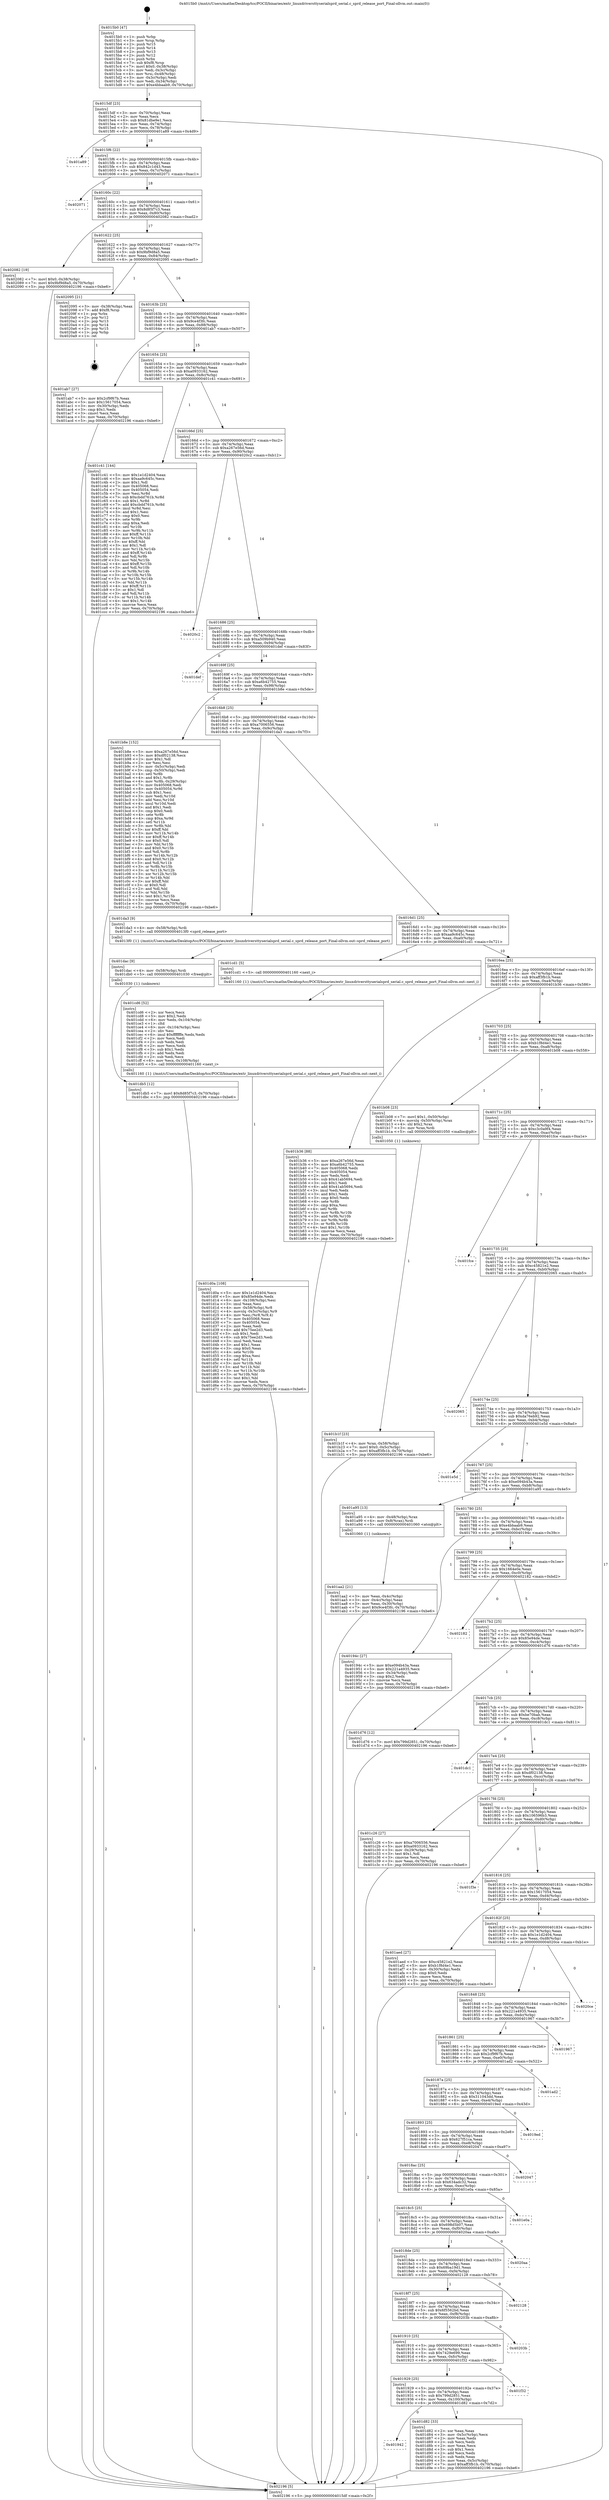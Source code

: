 digraph "0x4015b0" {
  label = "0x4015b0 (/mnt/c/Users/mathe/Desktop/tcc/POCII/binaries/extr_linuxdriversttyserialsprd_serial.c_sprd_release_port_Final-ollvm.out::main(0))"
  labelloc = "t"
  node[shape=record]

  Entry [label="",width=0.3,height=0.3,shape=circle,fillcolor=black,style=filled]
  "0x4015df" [label="{
     0x4015df [23]\l
     | [instrs]\l
     &nbsp;&nbsp;0x4015df \<+3\>: mov -0x70(%rbp),%eax\l
     &nbsp;&nbsp;0x4015e2 \<+2\>: mov %eax,%ecx\l
     &nbsp;&nbsp;0x4015e4 \<+6\>: sub $0x81dbe9e1,%ecx\l
     &nbsp;&nbsp;0x4015ea \<+3\>: mov %eax,-0x74(%rbp)\l
     &nbsp;&nbsp;0x4015ed \<+3\>: mov %ecx,-0x78(%rbp)\l
     &nbsp;&nbsp;0x4015f0 \<+6\>: je 0000000000401a89 \<main+0x4d9\>\l
  }"]
  "0x401a89" [label="{
     0x401a89\l
  }", style=dashed]
  "0x4015f6" [label="{
     0x4015f6 [22]\l
     | [instrs]\l
     &nbsp;&nbsp;0x4015f6 \<+5\>: jmp 00000000004015fb \<main+0x4b\>\l
     &nbsp;&nbsp;0x4015fb \<+3\>: mov -0x74(%rbp),%eax\l
     &nbsp;&nbsp;0x4015fe \<+5\>: sub $0x842c1d43,%eax\l
     &nbsp;&nbsp;0x401603 \<+3\>: mov %eax,-0x7c(%rbp)\l
     &nbsp;&nbsp;0x401606 \<+6\>: je 0000000000402071 \<main+0xac1\>\l
  }"]
  Exit [label="",width=0.3,height=0.3,shape=circle,fillcolor=black,style=filled,peripheries=2]
  "0x402071" [label="{
     0x402071\l
  }", style=dashed]
  "0x40160c" [label="{
     0x40160c [22]\l
     | [instrs]\l
     &nbsp;&nbsp;0x40160c \<+5\>: jmp 0000000000401611 \<main+0x61\>\l
     &nbsp;&nbsp;0x401611 \<+3\>: mov -0x74(%rbp),%eax\l
     &nbsp;&nbsp;0x401614 \<+5\>: sub $0x8d85f7c3,%eax\l
     &nbsp;&nbsp;0x401619 \<+3\>: mov %eax,-0x80(%rbp)\l
     &nbsp;&nbsp;0x40161c \<+6\>: je 0000000000402082 \<main+0xad2\>\l
  }"]
  "0x401db5" [label="{
     0x401db5 [12]\l
     | [instrs]\l
     &nbsp;&nbsp;0x401db5 \<+7\>: movl $0x8d85f7c3,-0x70(%rbp)\l
     &nbsp;&nbsp;0x401dbc \<+5\>: jmp 0000000000402196 \<main+0xbe6\>\l
  }"]
  "0x402082" [label="{
     0x402082 [19]\l
     | [instrs]\l
     &nbsp;&nbsp;0x402082 \<+7\>: movl $0x0,-0x38(%rbp)\l
     &nbsp;&nbsp;0x402089 \<+7\>: movl $0x9bf9d8a5,-0x70(%rbp)\l
     &nbsp;&nbsp;0x402090 \<+5\>: jmp 0000000000402196 \<main+0xbe6\>\l
  }"]
  "0x401622" [label="{
     0x401622 [25]\l
     | [instrs]\l
     &nbsp;&nbsp;0x401622 \<+5\>: jmp 0000000000401627 \<main+0x77\>\l
     &nbsp;&nbsp;0x401627 \<+3\>: mov -0x74(%rbp),%eax\l
     &nbsp;&nbsp;0x40162a \<+5\>: sub $0x9bf9d8a5,%eax\l
     &nbsp;&nbsp;0x40162f \<+6\>: mov %eax,-0x84(%rbp)\l
     &nbsp;&nbsp;0x401635 \<+6\>: je 0000000000402095 \<main+0xae5\>\l
  }"]
  "0x401dac" [label="{
     0x401dac [9]\l
     | [instrs]\l
     &nbsp;&nbsp;0x401dac \<+4\>: mov -0x58(%rbp),%rdi\l
     &nbsp;&nbsp;0x401db0 \<+5\>: call 0000000000401030 \<free@plt\>\l
     | [calls]\l
     &nbsp;&nbsp;0x401030 \{1\} (unknown)\l
  }"]
  "0x402095" [label="{
     0x402095 [21]\l
     | [instrs]\l
     &nbsp;&nbsp;0x402095 \<+3\>: mov -0x38(%rbp),%eax\l
     &nbsp;&nbsp;0x402098 \<+7\>: add $0xf8,%rsp\l
     &nbsp;&nbsp;0x40209f \<+1\>: pop %rbx\l
     &nbsp;&nbsp;0x4020a0 \<+2\>: pop %r12\l
     &nbsp;&nbsp;0x4020a2 \<+2\>: pop %r13\l
     &nbsp;&nbsp;0x4020a4 \<+2\>: pop %r14\l
     &nbsp;&nbsp;0x4020a6 \<+2\>: pop %r15\l
     &nbsp;&nbsp;0x4020a8 \<+1\>: pop %rbp\l
     &nbsp;&nbsp;0x4020a9 \<+1\>: ret\l
  }"]
  "0x40163b" [label="{
     0x40163b [25]\l
     | [instrs]\l
     &nbsp;&nbsp;0x40163b \<+5\>: jmp 0000000000401640 \<main+0x90\>\l
     &nbsp;&nbsp;0x401640 \<+3\>: mov -0x74(%rbp),%eax\l
     &nbsp;&nbsp;0x401643 \<+5\>: sub $0x9ce4f3fc,%eax\l
     &nbsp;&nbsp;0x401648 \<+6\>: mov %eax,-0x88(%rbp)\l
     &nbsp;&nbsp;0x40164e \<+6\>: je 0000000000401ab7 \<main+0x507\>\l
  }"]
  "0x401942" [label="{
     0x401942\l
  }", style=dashed]
  "0x401ab7" [label="{
     0x401ab7 [27]\l
     | [instrs]\l
     &nbsp;&nbsp;0x401ab7 \<+5\>: mov $0x2cf9f67b,%eax\l
     &nbsp;&nbsp;0x401abc \<+5\>: mov $0x15617054,%ecx\l
     &nbsp;&nbsp;0x401ac1 \<+3\>: mov -0x30(%rbp),%edx\l
     &nbsp;&nbsp;0x401ac4 \<+3\>: cmp $0x1,%edx\l
     &nbsp;&nbsp;0x401ac7 \<+3\>: cmovl %ecx,%eax\l
     &nbsp;&nbsp;0x401aca \<+3\>: mov %eax,-0x70(%rbp)\l
     &nbsp;&nbsp;0x401acd \<+5\>: jmp 0000000000402196 \<main+0xbe6\>\l
  }"]
  "0x401654" [label="{
     0x401654 [25]\l
     | [instrs]\l
     &nbsp;&nbsp;0x401654 \<+5\>: jmp 0000000000401659 \<main+0xa9\>\l
     &nbsp;&nbsp;0x401659 \<+3\>: mov -0x74(%rbp),%eax\l
     &nbsp;&nbsp;0x40165c \<+5\>: sub $0xa0933162,%eax\l
     &nbsp;&nbsp;0x401661 \<+6\>: mov %eax,-0x8c(%rbp)\l
     &nbsp;&nbsp;0x401667 \<+6\>: je 0000000000401c41 \<main+0x691\>\l
  }"]
  "0x401d82" [label="{
     0x401d82 [33]\l
     | [instrs]\l
     &nbsp;&nbsp;0x401d82 \<+2\>: xor %eax,%eax\l
     &nbsp;&nbsp;0x401d84 \<+3\>: mov -0x5c(%rbp),%ecx\l
     &nbsp;&nbsp;0x401d87 \<+2\>: mov %eax,%edx\l
     &nbsp;&nbsp;0x401d89 \<+2\>: sub %ecx,%edx\l
     &nbsp;&nbsp;0x401d8b \<+2\>: mov %eax,%ecx\l
     &nbsp;&nbsp;0x401d8d \<+3\>: sub $0x1,%ecx\l
     &nbsp;&nbsp;0x401d90 \<+2\>: add %ecx,%edx\l
     &nbsp;&nbsp;0x401d92 \<+2\>: sub %edx,%eax\l
     &nbsp;&nbsp;0x401d94 \<+3\>: mov %eax,-0x5c(%rbp)\l
     &nbsp;&nbsp;0x401d97 \<+7\>: movl $0xaff3fb1b,-0x70(%rbp)\l
     &nbsp;&nbsp;0x401d9e \<+5\>: jmp 0000000000402196 \<main+0xbe6\>\l
  }"]
  "0x401c41" [label="{
     0x401c41 [144]\l
     | [instrs]\l
     &nbsp;&nbsp;0x401c41 \<+5\>: mov $0x1e1d2404,%eax\l
     &nbsp;&nbsp;0x401c46 \<+5\>: mov $0xaa9c645c,%ecx\l
     &nbsp;&nbsp;0x401c4b \<+2\>: mov $0x1,%dl\l
     &nbsp;&nbsp;0x401c4d \<+7\>: mov 0x405068,%esi\l
     &nbsp;&nbsp;0x401c54 \<+7\>: mov 0x405054,%edi\l
     &nbsp;&nbsp;0x401c5b \<+3\>: mov %esi,%r8d\l
     &nbsp;&nbsp;0x401c5e \<+7\>: sub $0xcbdd761b,%r8d\l
     &nbsp;&nbsp;0x401c65 \<+4\>: sub $0x1,%r8d\l
     &nbsp;&nbsp;0x401c69 \<+7\>: add $0xcbdd761b,%r8d\l
     &nbsp;&nbsp;0x401c70 \<+4\>: imul %r8d,%esi\l
     &nbsp;&nbsp;0x401c74 \<+3\>: and $0x1,%esi\l
     &nbsp;&nbsp;0x401c77 \<+3\>: cmp $0x0,%esi\l
     &nbsp;&nbsp;0x401c7a \<+4\>: sete %r9b\l
     &nbsp;&nbsp;0x401c7e \<+3\>: cmp $0xa,%edi\l
     &nbsp;&nbsp;0x401c81 \<+4\>: setl %r10b\l
     &nbsp;&nbsp;0x401c85 \<+3\>: mov %r9b,%r11b\l
     &nbsp;&nbsp;0x401c88 \<+4\>: xor $0xff,%r11b\l
     &nbsp;&nbsp;0x401c8c \<+3\>: mov %r10b,%bl\l
     &nbsp;&nbsp;0x401c8f \<+3\>: xor $0xff,%bl\l
     &nbsp;&nbsp;0x401c92 \<+3\>: xor $0x1,%dl\l
     &nbsp;&nbsp;0x401c95 \<+3\>: mov %r11b,%r14b\l
     &nbsp;&nbsp;0x401c98 \<+4\>: and $0xff,%r14b\l
     &nbsp;&nbsp;0x401c9c \<+3\>: and %dl,%r9b\l
     &nbsp;&nbsp;0x401c9f \<+3\>: mov %bl,%r15b\l
     &nbsp;&nbsp;0x401ca2 \<+4\>: and $0xff,%r15b\l
     &nbsp;&nbsp;0x401ca6 \<+3\>: and %dl,%r10b\l
     &nbsp;&nbsp;0x401ca9 \<+3\>: or %r9b,%r14b\l
     &nbsp;&nbsp;0x401cac \<+3\>: or %r10b,%r15b\l
     &nbsp;&nbsp;0x401caf \<+3\>: xor %r15b,%r14b\l
     &nbsp;&nbsp;0x401cb2 \<+3\>: or %bl,%r11b\l
     &nbsp;&nbsp;0x401cb5 \<+4\>: xor $0xff,%r11b\l
     &nbsp;&nbsp;0x401cb9 \<+3\>: or $0x1,%dl\l
     &nbsp;&nbsp;0x401cbc \<+3\>: and %dl,%r11b\l
     &nbsp;&nbsp;0x401cbf \<+3\>: or %r11b,%r14b\l
     &nbsp;&nbsp;0x401cc2 \<+4\>: test $0x1,%r14b\l
     &nbsp;&nbsp;0x401cc6 \<+3\>: cmovne %ecx,%eax\l
     &nbsp;&nbsp;0x401cc9 \<+3\>: mov %eax,-0x70(%rbp)\l
     &nbsp;&nbsp;0x401ccc \<+5\>: jmp 0000000000402196 \<main+0xbe6\>\l
  }"]
  "0x40166d" [label="{
     0x40166d [25]\l
     | [instrs]\l
     &nbsp;&nbsp;0x40166d \<+5\>: jmp 0000000000401672 \<main+0xc2\>\l
     &nbsp;&nbsp;0x401672 \<+3\>: mov -0x74(%rbp),%eax\l
     &nbsp;&nbsp;0x401675 \<+5\>: sub $0xa267e56d,%eax\l
     &nbsp;&nbsp;0x40167a \<+6\>: mov %eax,-0x90(%rbp)\l
     &nbsp;&nbsp;0x401680 \<+6\>: je 00000000004020c2 \<main+0xb12\>\l
  }"]
  "0x401929" [label="{
     0x401929 [25]\l
     | [instrs]\l
     &nbsp;&nbsp;0x401929 \<+5\>: jmp 000000000040192e \<main+0x37e\>\l
     &nbsp;&nbsp;0x40192e \<+3\>: mov -0x74(%rbp),%eax\l
     &nbsp;&nbsp;0x401931 \<+5\>: sub $0x799d2851,%eax\l
     &nbsp;&nbsp;0x401936 \<+6\>: mov %eax,-0x100(%rbp)\l
     &nbsp;&nbsp;0x40193c \<+6\>: je 0000000000401d82 \<main+0x7d2\>\l
  }"]
  "0x4020c2" [label="{
     0x4020c2\l
  }", style=dashed]
  "0x401686" [label="{
     0x401686 [25]\l
     | [instrs]\l
     &nbsp;&nbsp;0x401686 \<+5\>: jmp 000000000040168b \<main+0xdb\>\l
     &nbsp;&nbsp;0x40168b \<+3\>: mov -0x74(%rbp),%eax\l
     &nbsp;&nbsp;0x40168e \<+5\>: sub $0xa509b940,%eax\l
     &nbsp;&nbsp;0x401693 \<+6\>: mov %eax,-0x94(%rbp)\l
     &nbsp;&nbsp;0x401699 \<+6\>: je 0000000000401def \<main+0x83f\>\l
  }"]
  "0x401f32" [label="{
     0x401f32\l
  }", style=dashed]
  "0x401def" [label="{
     0x401def\l
  }", style=dashed]
  "0x40169f" [label="{
     0x40169f [25]\l
     | [instrs]\l
     &nbsp;&nbsp;0x40169f \<+5\>: jmp 00000000004016a4 \<main+0xf4\>\l
     &nbsp;&nbsp;0x4016a4 \<+3\>: mov -0x74(%rbp),%eax\l
     &nbsp;&nbsp;0x4016a7 \<+5\>: sub $0xa6b42755,%eax\l
     &nbsp;&nbsp;0x4016ac \<+6\>: mov %eax,-0x98(%rbp)\l
     &nbsp;&nbsp;0x4016b2 \<+6\>: je 0000000000401b8e \<main+0x5de\>\l
  }"]
  "0x401910" [label="{
     0x401910 [25]\l
     | [instrs]\l
     &nbsp;&nbsp;0x401910 \<+5\>: jmp 0000000000401915 \<main+0x365\>\l
     &nbsp;&nbsp;0x401915 \<+3\>: mov -0x74(%rbp),%eax\l
     &nbsp;&nbsp;0x401918 \<+5\>: sub $0x7429e699,%eax\l
     &nbsp;&nbsp;0x40191d \<+6\>: mov %eax,-0xfc(%rbp)\l
     &nbsp;&nbsp;0x401923 \<+6\>: je 0000000000401f32 \<main+0x982\>\l
  }"]
  "0x401b8e" [label="{
     0x401b8e [152]\l
     | [instrs]\l
     &nbsp;&nbsp;0x401b8e \<+5\>: mov $0xa267e56d,%eax\l
     &nbsp;&nbsp;0x401b93 \<+5\>: mov $0xdf02138,%ecx\l
     &nbsp;&nbsp;0x401b98 \<+2\>: mov $0x1,%dl\l
     &nbsp;&nbsp;0x401b9a \<+2\>: xor %esi,%esi\l
     &nbsp;&nbsp;0x401b9c \<+3\>: mov -0x5c(%rbp),%edi\l
     &nbsp;&nbsp;0x401b9f \<+3\>: cmp -0x50(%rbp),%edi\l
     &nbsp;&nbsp;0x401ba2 \<+4\>: setl %r8b\l
     &nbsp;&nbsp;0x401ba6 \<+4\>: and $0x1,%r8b\l
     &nbsp;&nbsp;0x401baa \<+4\>: mov %r8b,-0x29(%rbp)\l
     &nbsp;&nbsp;0x401bae \<+7\>: mov 0x405068,%edi\l
     &nbsp;&nbsp;0x401bb5 \<+8\>: mov 0x405054,%r9d\l
     &nbsp;&nbsp;0x401bbd \<+3\>: sub $0x1,%esi\l
     &nbsp;&nbsp;0x401bc0 \<+3\>: mov %edi,%r10d\l
     &nbsp;&nbsp;0x401bc3 \<+3\>: add %esi,%r10d\l
     &nbsp;&nbsp;0x401bc6 \<+4\>: imul %r10d,%edi\l
     &nbsp;&nbsp;0x401bca \<+3\>: and $0x1,%edi\l
     &nbsp;&nbsp;0x401bcd \<+3\>: cmp $0x0,%edi\l
     &nbsp;&nbsp;0x401bd0 \<+4\>: sete %r8b\l
     &nbsp;&nbsp;0x401bd4 \<+4\>: cmp $0xa,%r9d\l
     &nbsp;&nbsp;0x401bd8 \<+4\>: setl %r11b\l
     &nbsp;&nbsp;0x401bdc \<+3\>: mov %r8b,%bl\l
     &nbsp;&nbsp;0x401bdf \<+3\>: xor $0xff,%bl\l
     &nbsp;&nbsp;0x401be2 \<+3\>: mov %r11b,%r14b\l
     &nbsp;&nbsp;0x401be5 \<+4\>: xor $0xff,%r14b\l
     &nbsp;&nbsp;0x401be9 \<+3\>: xor $0x0,%dl\l
     &nbsp;&nbsp;0x401bec \<+3\>: mov %bl,%r15b\l
     &nbsp;&nbsp;0x401bef \<+4\>: and $0x0,%r15b\l
     &nbsp;&nbsp;0x401bf3 \<+3\>: and %dl,%r8b\l
     &nbsp;&nbsp;0x401bf6 \<+3\>: mov %r14b,%r12b\l
     &nbsp;&nbsp;0x401bf9 \<+4\>: and $0x0,%r12b\l
     &nbsp;&nbsp;0x401bfd \<+3\>: and %dl,%r11b\l
     &nbsp;&nbsp;0x401c00 \<+3\>: or %r8b,%r15b\l
     &nbsp;&nbsp;0x401c03 \<+3\>: or %r11b,%r12b\l
     &nbsp;&nbsp;0x401c06 \<+3\>: xor %r12b,%r15b\l
     &nbsp;&nbsp;0x401c09 \<+3\>: or %r14b,%bl\l
     &nbsp;&nbsp;0x401c0c \<+3\>: xor $0xff,%bl\l
     &nbsp;&nbsp;0x401c0f \<+3\>: or $0x0,%dl\l
     &nbsp;&nbsp;0x401c12 \<+2\>: and %dl,%bl\l
     &nbsp;&nbsp;0x401c14 \<+3\>: or %bl,%r15b\l
     &nbsp;&nbsp;0x401c17 \<+4\>: test $0x1,%r15b\l
     &nbsp;&nbsp;0x401c1b \<+3\>: cmovne %ecx,%eax\l
     &nbsp;&nbsp;0x401c1e \<+3\>: mov %eax,-0x70(%rbp)\l
     &nbsp;&nbsp;0x401c21 \<+5\>: jmp 0000000000402196 \<main+0xbe6\>\l
  }"]
  "0x4016b8" [label="{
     0x4016b8 [25]\l
     | [instrs]\l
     &nbsp;&nbsp;0x4016b8 \<+5\>: jmp 00000000004016bd \<main+0x10d\>\l
     &nbsp;&nbsp;0x4016bd \<+3\>: mov -0x74(%rbp),%eax\l
     &nbsp;&nbsp;0x4016c0 \<+5\>: sub $0xa7006556,%eax\l
     &nbsp;&nbsp;0x4016c5 \<+6\>: mov %eax,-0x9c(%rbp)\l
     &nbsp;&nbsp;0x4016cb \<+6\>: je 0000000000401da3 \<main+0x7f3\>\l
  }"]
  "0x40203b" [label="{
     0x40203b\l
  }", style=dashed]
  "0x401da3" [label="{
     0x401da3 [9]\l
     | [instrs]\l
     &nbsp;&nbsp;0x401da3 \<+4\>: mov -0x58(%rbp),%rdi\l
     &nbsp;&nbsp;0x401da7 \<+5\>: call 00000000004013f0 \<sprd_release_port\>\l
     | [calls]\l
     &nbsp;&nbsp;0x4013f0 \{1\} (/mnt/c/Users/mathe/Desktop/tcc/POCII/binaries/extr_linuxdriversttyserialsprd_serial.c_sprd_release_port_Final-ollvm.out::sprd_release_port)\l
  }"]
  "0x4016d1" [label="{
     0x4016d1 [25]\l
     | [instrs]\l
     &nbsp;&nbsp;0x4016d1 \<+5\>: jmp 00000000004016d6 \<main+0x126\>\l
     &nbsp;&nbsp;0x4016d6 \<+3\>: mov -0x74(%rbp),%eax\l
     &nbsp;&nbsp;0x4016d9 \<+5\>: sub $0xaa9c645c,%eax\l
     &nbsp;&nbsp;0x4016de \<+6\>: mov %eax,-0xa0(%rbp)\l
     &nbsp;&nbsp;0x4016e4 \<+6\>: je 0000000000401cd1 \<main+0x721\>\l
  }"]
  "0x4018f7" [label="{
     0x4018f7 [25]\l
     | [instrs]\l
     &nbsp;&nbsp;0x4018f7 \<+5\>: jmp 00000000004018fc \<main+0x34c\>\l
     &nbsp;&nbsp;0x4018fc \<+3\>: mov -0x74(%rbp),%eax\l
     &nbsp;&nbsp;0x4018ff \<+5\>: sub $0x6f5562bd,%eax\l
     &nbsp;&nbsp;0x401904 \<+6\>: mov %eax,-0xf8(%rbp)\l
     &nbsp;&nbsp;0x40190a \<+6\>: je 000000000040203b \<main+0xa8b\>\l
  }"]
  "0x401cd1" [label="{
     0x401cd1 [5]\l
     | [instrs]\l
     &nbsp;&nbsp;0x401cd1 \<+5\>: call 0000000000401160 \<next_i\>\l
     | [calls]\l
     &nbsp;&nbsp;0x401160 \{1\} (/mnt/c/Users/mathe/Desktop/tcc/POCII/binaries/extr_linuxdriversttyserialsprd_serial.c_sprd_release_port_Final-ollvm.out::next_i)\l
  }"]
  "0x4016ea" [label="{
     0x4016ea [25]\l
     | [instrs]\l
     &nbsp;&nbsp;0x4016ea \<+5\>: jmp 00000000004016ef \<main+0x13f\>\l
     &nbsp;&nbsp;0x4016ef \<+3\>: mov -0x74(%rbp),%eax\l
     &nbsp;&nbsp;0x4016f2 \<+5\>: sub $0xaff3fb1b,%eax\l
     &nbsp;&nbsp;0x4016f7 \<+6\>: mov %eax,-0xa4(%rbp)\l
     &nbsp;&nbsp;0x4016fd \<+6\>: je 0000000000401b36 \<main+0x586\>\l
  }"]
  "0x402128" [label="{
     0x402128\l
  }", style=dashed]
  "0x401b36" [label="{
     0x401b36 [88]\l
     | [instrs]\l
     &nbsp;&nbsp;0x401b36 \<+5\>: mov $0xa267e56d,%eax\l
     &nbsp;&nbsp;0x401b3b \<+5\>: mov $0xa6b42755,%ecx\l
     &nbsp;&nbsp;0x401b40 \<+7\>: mov 0x405068,%edx\l
     &nbsp;&nbsp;0x401b47 \<+7\>: mov 0x405054,%esi\l
     &nbsp;&nbsp;0x401b4e \<+2\>: mov %edx,%edi\l
     &nbsp;&nbsp;0x401b50 \<+6\>: sub $0x41ab5694,%edi\l
     &nbsp;&nbsp;0x401b56 \<+3\>: sub $0x1,%edi\l
     &nbsp;&nbsp;0x401b59 \<+6\>: add $0x41ab5694,%edi\l
     &nbsp;&nbsp;0x401b5f \<+3\>: imul %edi,%edx\l
     &nbsp;&nbsp;0x401b62 \<+3\>: and $0x1,%edx\l
     &nbsp;&nbsp;0x401b65 \<+3\>: cmp $0x0,%edx\l
     &nbsp;&nbsp;0x401b68 \<+4\>: sete %r8b\l
     &nbsp;&nbsp;0x401b6c \<+3\>: cmp $0xa,%esi\l
     &nbsp;&nbsp;0x401b6f \<+4\>: setl %r9b\l
     &nbsp;&nbsp;0x401b73 \<+3\>: mov %r8b,%r10b\l
     &nbsp;&nbsp;0x401b76 \<+3\>: and %r9b,%r10b\l
     &nbsp;&nbsp;0x401b79 \<+3\>: xor %r9b,%r8b\l
     &nbsp;&nbsp;0x401b7c \<+3\>: or %r8b,%r10b\l
     &nbsp;&nbsp;0x401b7f \<+4\>: test $0x1,%r10b\l
     &nbsp;&nbsp;0x401b83 \<+3\>: cmovne %ecx,%eax\l
     &nbsp;&nbsp;0x401b86 \<+3\>: mov %eax,-0x70(%rbp)\l
     &nbsp;&nbsp;0x401b89 \<+5\>: jmp 0000000000402196 \<main+0xbe6\>\l
  }"]
  "0x401703" [label="{
     0x401703 [25]\l
     | [instrs]\l
     &nbsp;&nbsp;0x401703 \<+5\>: jmp 0000000000401708 \<main+0x158\>\l
     &nbsp;&nbsp;0x401708 \<+3\>: mov -0x74(%rbp),%eax\l
     &nbsp;&nbsp;0x40170b \<+5\>: sub $0xb1f8d4e1,%eax\l
     &nbsp;&nbsp;0x401710 \<+6\>: mov %eax,-0xa8(%rbp)\l
     &nbsp;&nbsp;0x401716 \<+6\>: je 0000000000401b08 \<main+0x558\>\l
  }"]
  "0x4018de" [label="{
     0x4018de [25]\l
     | [instrs]\l
     &nbsp;&nbsp;0x4018de \<+5\>: jmp 00000000004018e3 \<main+0x333\>\l
     &nbsp;&nbsp;0x4018e3 \<+3\>: mov -0x74(%rbp),%eax\l
     &nbsp;&nbsp;0x4018e6 \<+5\>: sub $0x69ba19d1,%eax\l
     &nbsp;&nbsp;0x4018eb \<+6\>: mov %eax,-0xf4(%rbp)\l
     &nbsp;&nbsp;0x4018f1 \<+6\>: je 0000000000402128 \<main+0xb78\>\l
  }"]
  "0x401b08" [label="{
     0x401b08 [23]\l
     | [instrs]\l
     &nbsp;&nbsp;0x401b08 \<+7\>: movl $0x1,-0x50(%rbp)\l
     &nbsp;&nbsp;0x401b0f \<+4\>: movslq -0x50(%rbp),%rax\l
     &nbsp;&nbsp;0x401b13 \<+4\>: shl $0x2,%rax\l
     &nbsp;&nbsp;0x401b17 \<+3\>: mov %rax,%rdi\l
     &nbsp;&nbsp;0x401b1a \<+5\>: call 0000000000401050 \<malloc@plt\>\l
     | [calls]\l
     &nbsp;&nbsp;0x401050 \{1\} (unknown)\l
  }"]
  "0x40171c" [label="{
     0x40171c [25]\l
     | [instrs]\l
     &nbsp;&nbsp;0x40171c \<+5\>: jmp 0000000000401721 \<main+0x171\>\l
     &nbsp;&nbsp;0x401721 \<+3\>: mov -0x74(%rbp),%eax\l
     &nbsp;&nbsp;0x401724 \<+5\>: sub $0xc3c0a9f4,%eax\l
     &nbsp;&nbsp;0x401729 \<+6\>: mov %eax,-0xac(%rbp)\l
     &nbsp;&nbsp;0x40172f \<+6\>: je 0000000000401fce \<main+0xa1e\>\l
  }"]
  "0x4020aa" [label="{
     0x4020aa\l
  }", style=dashed]
  "0x401fce" [label="{
     0x401fce\l
  }", style=dashed]
  "0x401735" [label="{
     0x401735 [25]\l
     | [instrs]\l
     &nbsp;&nbsp;0x401735 \<+5\>: jmp 000000000040173a \<main+0x18a\>\l
     &nbsp;&nbsp;0x40173a \<+3\>: mov -0x74(%rbp),%eax\l
     &nbsp;&nbsp;0x40173d \<+5\>: sub $0xc45821e2,%eax\l
     &nbsp;&nbsp;0x401742 \<+6\>: mov %eax,-0xb0(%rbp)\l
     &nbsp;&nbsp;0x401748 \<+6\>: je 0000000000402065 \<main+0xab5\>\l
  }"]
  "0x4018c5" [label="{
     0x4018c5 [25]\l
     | [instrs]\l
     &nbsp;&nbsp;0x4018c5 \<+5\>: jmp 00000000004018ca \<main+0x31a\>\l
     &nbsp;&nbsp;0x4018ca \<+3\>: mov -0x74(%rbp),%eax\l
     &nbsp;&nbsp;0x4018cd \<+5\>: sub $0x698d5b07,%eax\l
     &nbsp;&nbsp;0x4018d2 \<+6\>: mov %eax,-0xf0(%rbp)\l
     &nbsp;&nbsp;0x4018d8 \<+6\>: je 00000000004020aa \<main+0xafa\>\l
  }"]
  "0x402065" [label="{
     0x402065\l
  }", style=dashed]
  "0x40174e" [label="{
     0x40174e [25]\l
     | [instrs]\l
     &nbsp;&nbsp;0x40174e \<+5\>: jmp 0000000000401753 \<main+0x1a3\>\l
     &nbsp;&nbsp;0x401753 \<+3\>: mov -0x74(%rbp),%eax\l
     &nbsp;&nbsp;0x401756 \<+5\>: sub $0xda76eb92,%eax\l
     &nbsp;&nbsp;0x40175b \<+6\>: mov %eax,-0xb4(%rbp)\l
     &nbsp;&nbsp;0x401761 \<+6\>: je 0000000000401e5d \<main+0x8ad\>\l
  }"]
  "0x401e0a" [label="{
     0x401e0a\l
  }", style=dashed]
  "0x401e5d" [label="{
     0x401e5d\l
  }", style=dashed]
  "0x401767" [label="{
     0x401767 [25]\l
     | [instrs]\l
     &nbsp;&nbsp;0x401767 \<+5\>: jmp 000000000040176c \<main+0x1bc\>\l
     &nbsp;&nbsp;0x40176c \<+3\>: mov -0x74(%rbp),%eax\l
     &nbsp;&nbsp;0x40176f \<+5\>: sub $0xe094b43a,%eax\l
     &nbsp;&nbsp;0x401774 \<+6\>: mov %eax,-0xb8(%rbp)\l
     &nbsp;&nbsp;0x40177a \<+6\>: je 0000000000401a95 \<main+0x4e5\>\l
  }"]
  "0x4018ac" [label="{
     0x4018ac [25]\l
     | [instrs]\l
     &nbsp;&nbsp;0x4018ac \<+5\>: jmp 00000000004018b1 \<main+0x301\>\l
     &nbsp;&nbsp;0x4018b1 \<+3\>: mov -0x74(%rbp),%eax\l
     &nbsp;&nbsp;0x4018b4 \<+5\>: sub $0x634adc32,%eax\l
     &nbsp;&nbsp;0x4018b9 \<+6\>: mov %eax,-0xec(%rbp)\l
     &nbsp;&nbsp;0x4018bf \<+6\>: je 0000000000401e0a \<main+0x85a\>\l
  }"]
  "0x401a95" [label="{
     0x401a95 [13]\l
     | [instrs]\l
     &nbsp;&nbsp;0x401a95 \<+4\>: mov -0x48(%rbp),%rax\l
     &nbsp;&nbsp;0x401a99 \<+4\>: mov 0x8(%rax),%rdi\l
     &nbsp;&nbsp;0x401a9d \<+5\>: call 0000000000401060 \<atoi@plt\>\l
     | [calls]\l
     &nbsp;&nbsp;0x401060 \{1\} (unknown)\l
  }"]
  "0x401780" [label="{
     0x401780 [25]\l
     | [instrs]\l
     &nbsp;&nbsp;0x401780 \<+5\>: jmp 0000000000401785 \<main+0x1d5\>\l
     &nbsp;&nbsp;0x401785 \<+3\>: mov -0x74(%rbp),%eax\l
     &nbsp;&nbsp;0x401788 \<+5\>: sub $0xe4bbaab9,%eax\l
     &nbsp;&nbsp;0x40178d \<+6\>: mov %eax,-0xbc(%rbp)\l
     &nbsp;&nbsp;0x401793 \<+6\>: je 000000000040194c \<main+0x39c\>\l
  }"]
  "0x402047" [label="{
     0x402047\l
  }", style=dashed]
  "0x40194c" [label="{
     0x40194c [27]\l
     | [instrs]\l
     &nbsp;&nbsp;0x40194c \<+5\>: mov $0xe094b43a,%eax\l
     &nbsp;&nbsp;0x401951 \<+5\>: mov $0x221a4935,%ecx\l
     &nbsp;&nbsp;0x401956 \<+3\>: mov -0x34(%rbp),%edx\l
     &nbsp;&nbsp;0x401959 \<+3\>: cmp $0x2,%edx\l
     &nbsp;&nbsp;0x40195c \<+3\>: cmovne %ecx,%eax\l
     &nbsp;&nbsp;0x40195f \<+3\>: mov %eax,-0x70(%rbp)\l
     &nbsp;&nbsp;0x401962 \<+5\>: jmp 0000000000402196 \<main+0xbe6\>\l
  }"]
  "0x401799" [label="{
     0x401799 [25]\l
     | [instrs]\l
     &nbsp;&nbsp;0x401799 \<+5\>: jmp 000000000040179e \<main+0x1ee\>\l
     &nbsp;&nbsp;0x40179e \<+3\>: mov -0x74(%rbp),%eax\l
     &nbsp;&nbsp;0x4017a1 \<+5\>: sub $0x1664e0e,%eax\l
     &nbsp;&nbsp;0x4017a6 \<+6\>: mov %eax,-0xc0(%rbp)\l
     &nbsp;&nbsp;0x4017ac \<+6\>: je 0000000000402182 \<main+0xbd2\>\l
  }"]
  "0x402196" [label="{
     0x402196 [5]\l
     | [instrs]\l
     &nbsp;&nbsp;0x402196 \<+5\>: jmp 00000000004015df \<main+0x2f\>\l
  }"]
  "0x4015b0" [label="{
     0x4015b0 [47]\l
     | [instrs]\l
     &nbsp;&nbsp;0x4015b0 \<+1\>: push %rbp\l
     &nbsp;&nbsp;0x4015b1 \<+3\>: mov %rsp,%rbp\l
     &nbsp;&nbsp;0x4015b4 \<+2\>: push %r15\l
     &nbsp;&nbsp;0x4015b6 \<+2\>: push %r14\l
     &nbsp;&nbsp;0x4015b8 \<+2\>: push %r13\l
     &nbsp;&nbsp;0x4015ba \<+2\>: push %r12\l
     &nbsp;&nbsp;0x4015bc \<+1\>: push %rbx\l
     &nbsp;&nbsp;0x4015bd \<+7\>: sub $0xf8,%rsp\l
     &nbsp;&nbsp;0x4015c4 \<+7\>: movl $0x0,-0x38(%rbp)\l
     &nbsp;&nbsp;0x4015cb \<+3\>: mov %edi,-0x3c(%rbp)\l
     &nbsp;&nbsp;0x4015ce \<+4\>: mov %rsi,-0x48(%rbp)\l
     &nbsp;&nbsp;0x4015d2 \<+3\>: mov -0x3c(%rbp),%edi\l
     &nbsp;&nbsp;0x4015d5 \<+3\>: mov %edi,-0x34(%rbp)\l
     &nbsp;&nbsp;0x4015d8 \<+7\>: movl $0xe4bbaab9,-0x70(%rbp)\l
  }"]
  "0x401aa2" [label="{
     0x401aa2 [21]\l
     | [instrs]\l
     &nbsp;&nbsp;0x401aa2 \<+3\>: mov %eax,-0x4c(%rbp)\l
     &nbsp;&nbsp;0x401aa5 \<+3\>: mov -0x4c(%rbp),%eax\l
     &nbsp;&nbsp;0x401aa8 \<+3\>: mov %eax,-0x30(%rbp)\l
     &nbsp;&nbsp;0x401aab \<+7\>: movl $0x9ce4f3fc,-0x70(%rbp)\l
     &nbsp;&nbsp;0x401ab2 \<+5\>: jmp 0000000000402196 \<main+0xbe6\>\l
  }"]
  "0x401893" [label="{
     0x401893 [25]\l
     | [instrs]\l
     &nbsp;&nbsp;0x401893 \<+5\>: jmp 0000000000401898 \<main+0x2e8\>\l
     &nbsp;&nbsp;0x401898 \<+3\>: mov -0x74(%rbp),%eax\l
     &nbsp;&nbsp;0x40189b \<+5\>: sub $0x627f51ca,%eax\l
     &nbsp;&nbsp;0x4018a0 \<+6\>: mov %eax,-0xe8(%rbp)\l
     &nbsp;&nbsp;0x4018a6 \<+6\>: je 0000000000402047 \<main+0xa97\>\l
  }"]
  "0x402182" [label="{
     0x402182\l
  }", style=dashed]
  "0x4017b2" [label="{
     0x4017b2 [25]\l
     | [instrs]\l
     &nbsp;&nbsp;0x4017b2 \<+5\>: jmp 00000000004017b7 \<main+0x207\>\l
     &nbsp;&nbsp;0x4017b7 \<+3\>: mov -0x74(%rbp),%eax\l
     &nbsp;&nbsp;0x4017ba \<+5\>: sub $0x85e94de,%eax\l
     &nbsp;&nbsp;0x4017bf \<+6\>: mov %eax,-0xc4(%rbp)\l
     &nbsp;&nbsp;0x4017c5 \<+6\>: je 0000000000401d76 \<main+0x7c6\>\l
  }"]
  "0x4019ed" [label="{
     0x4019ed\l
  }", style=dashed]
  "0x401d76" [label="{
     0x401d76 [12]\l
     | [instrs]\l
     &nbsp;&nbsp;0x401d76 \<+7\>: movl $0x799d2851,-0x70(%rbp)\l
     &nbsp;&nbsp;0x401d7d \<+5\>: jmp 0000000000402196 \<main+0xbe6\>\l
  }"]
  "0x4017cb" [label="{
     0x4017cb [25]\l
     | [instrs]\l
     &nbsp;&nbsp;0x4017cb \<+5\>: jmp 00000000004017d0 \<main+0x220\>\l
     &nbsp;&nbsp;0x4017d0 \<+3\>: mov -0x74(%rbp),%eax\l
     &nbsp;&nbsp;0x4017d3 \<+5\>: sub $0xbe70bab,%eax\l
     &nbsp;&nbsp;0x4017d8 \<+6\>: mov %eax,-0xc8(%rbp)\l
     &nbsp;&nbsp;0x4017de \<+6\>: je 0000000000401dc1 \<main+0x811\>\l
  }"]
  "0x40187a" [label="{
     0x40187a [25]\l
     | [instrs]\l
     &nbsp;&nbsp;0x40187a \<+5\>: jmp 000000000040187f \<main+0x2cf\>\l
     &nbsp;&nbsp;0x40187f \<+3\>: mov -0x74(%rbp),%eax\l
     &nbsp;&nbsp;0x401882 \<+5\>: sub $0x311043dd,%eax\l
     &nbsp;&nbsp;0x401887 \<+6\>: mov %eax,-0xe4(%rbp)\l
     &nbsp;&nbsp;0x40188d \<+6\>: je 00000000004019ed \<main+0x43d\>\l
  }"]
  "0x401dc1" [label="{
     0x401dc1\l
  }", style=dashed]
  "0x4017e4" [label="{
     0x4017e4 [25]\l
     | [instrs]\l
     &nbsp;&nbsp;0x4017e4 \<+5\>: jmp 00000000004017e9 \<main+0x239\>\l
     &nbsp;&nbsp;0x4017e9 \<+3\>: mov -0x74(%rbp),%eax\l
     &nbsp;&nbsp;0x4017ec \<+5\>: sub $0xdf02138,%eax\l
     &nbsp;&nbsp;0x4017f1 \<+6\>: mov %eax,-0xcc(%rbp)\l
     &nbsp;&nbsp;0x4017f7 \<+6\>: je 0000000000401c26 \<main+0x676\>\l
  }"]
  "0x401ad2" [label="{
     0x401ad2\l
  }", style=dashed]
  "0x401c26" [label="{
     0x401c26 [27]\l
     | [instrs]\l
     &nbsp;&nbsp;0x401c26 \<+5\>: mov $0xa7006556,%eax\l
     &nbsp;&nbsp;0x401c2b \<+5\>: mov $0xa0933162,%ecx\l
     &nbsp;&nbsp;0x401c30 \<+3\>: mov -0x29(%rbp),%dl\l
     &nbsp;&nbsp;0x401c33 \<+3\>: test $0x1,%dl\l
     &nbsp;&nbsp;0x401c36 \<+3\>: cmovne %ecx,%eax\l
     &nbsp;&nbsp;0x401c39 \<+3\>: mov %eax,-0x70(%rbp)\l
     &nbsp;&nbsp;0x401c3c \<+5\>: jmp 0000000000402196 \<main+0xbe6\>\l
  }"]
  "0x4017fd" [label="{
     0x4017fd [25]\l
     | [instrs]\l
     &nbsp;&nbsp;0x4017fd \<+5\>: jmp 0000000000401802 \<main+0x252\>\l
     &nbsp;&nbsp;0x401802 \<+3\>: mov -0x74(%rbp),%eax\l
     &nbsp;&nbsp;0x401805 \<+5\>: sub $0x106596b3,%eax\l
     &nbsp;&nbsp;0x40180a \<+6\>: mov %eax,-0xd0(%rbp)\l
     &nbsp;&nbsp;0x401810 \<+6\>: je 0000000000401f3e \<main+0x98e\>\l
  }"]
  "0x401861" [label="{
     0x401861 [25]\l
     | [instrs]\l
     &nbsp;&nbsp;0x401861 \<+5\>: jmp 0000000000401866 \<main+0x2b6\>\l
     &nbsp;&nbsp;0x401866 \<+3\>: mov -0x74(%rbp),%eax\l
     &nbsp;&nbsp;0x401869 \<+5\>: sub $0x2cf9f67b,%eax\l
     &nbsp;&nbsp;0x40186e \<+6\>: mov %eax,-0xe0(%rbp)\l
     &nbsp;&nbsp;0x401874 \<+6\>: je 0000000000401ad2 \<main+0x522\>\l
  }"]
  "0x401f3e" [label="{
     0x401f3e\l
  }", style=dashed]
  "0x401816" [label="{
     0x401816 [25]\l
     | [instrs]\l
     &nbsp;&nbsp;0x401816 \<+5\>: jmp 000000000040181b \<main+0x26b\>\l
     &nbsp;&nbsp;0x40181b \<+3\>: mov -0x74(%rbp),%eax\l
     &nbsp;&nbsp;0x40181e \<+5\>: sub $0x15617054,%eax\l
     &nbsp;&nbsp;0x401823 \<+6\>: mov %eax,-0xd4(%rbp)\l
     &nbsp;&nbsp;0x401829 \<+6\>: je 0000000000401aed \<main+0x53d\>\l
  }"]
  "0x401967" [label="{
     0x401967\l
  }", style=dashed]
  "0x401aed" [label="{
     0x401aed [27]\l
     | [instrs]\l
     &nbsp;&nbsp;0x401aed \<+5\>: mov $0xc45821e2,%eax\l
     &nbsp;&nbsp;0x401af2 \<+5\>: mov $0xb1f8d4e1,%ecx\l
     &nbsp;&nbsp;0x401af7 \<+3\>: mov -0x30(%rbp),%edx\l
     &nbsp;&nbsp;0x401afa \<+3\>: cmp $0x0,%edx\l
     &nbsp;&nbsp;0x401afd \<+3\>: cmove %ecx,%eax\l
     &nbsp;&nbsp;0x401b00 \<+3\>: mov %eax,-0x70(%rbp)\l
     &nbsp;&nbsp;0x401b03 \<+5\>: jmp 0000000000402196 \<main+0xbe6\>\l
  }"]
  "0x40182f" [label="{
     0x40182f [25]\l
     | [instrs]\l
     &nbsp;&nbsp;0x40182f \<+5\>: jmp 0000000000401834 \<main+0x284\>\l
     &nbsp;&nbsp;0x401834 \<+3\>: mov -0x74(%rbp),%eax\l
     &nbsp;&nbsp;0x401837 \<+5\>: sub $0x1e1d2404,%eax\l
     &nbsp;&nbsp;0x40183c \<+6\>: mov %eax,-0xd8(%rbp)\l
     &nbsp;&nbsp;0x401842 \<+6\>: je 00000000004020ce \<main+0xb1e\>\l
  }"]
  "0x401b1f" [label="{
     0x401b1f [23]\l
     | [instrs]\l
     &nbsp;&nbsp;0x401b1f \<+4\>: mov %rax,-0x58(%rbp)\l
     &nbsp;&nbsp;0x401b23 \<+7\>: movl $0x0,-0x5c(%rbp)\l
     &nbsp;&nbsp;0x401b2a \<+7\>: movl $0xaff3fb1b,-0x70(%rbp)\l
     &nbsp;&nbsp;0x401b31 \<+5\>: jmp 0000000000402196 \<main+0xbe6\>\l
  }"]
  "0x401cd6" [label="{
     0x401cd6 [52]\l
     | [instrs]\l
     &nbsp;&nbsp;0x401cd6 \<+2\>: xor %ecx,%ecx\l
     &nbsp;&nbsp;0x401cd8 \<+5\>: mov $0x2,%edx\l
     &nbsp;&nbsp;0x401cdd \<+6\>: mov %edx,-0x104(%rbp)\l
     &nbsp;&nbsp;0x401ce3 \<+1\>: cltd\l
     &nbsp;&nbsp;0x401ce4 \<+6\>: mov -0x104(%rbp),%esi\l
     &nbsp;&nbsp;0x401cea \<+2\>: idiv %esi\l
     &nbsp;&nbsp;0x401cec \<+6\>: imul $0xfffffffe,%edx,%edx\l
     &nbsp;&nbsp;0x401cf2 \<+2\>: mov %ecx,%edi\l
     &nbsp;&nbsp;0x401cf4 \<+2\>: sub %edx,%edi\l
     &nbsp;&nbsp;0x401cf6 \<+2\>: mov %ecx,%edx\l
     &nbsp;&nbsp;0x401cf8 \<+3\>: sub $0x1,%edx\l
     &nbsp;&nbsp;0x401cfb \<+2\>: add %edx,%edi\l
     &nbsp;&nbsp;0x401cfd \<+2\>: sub %edi,%ecx\l
     &nbsp;&nbsp;0x401cff \<+6\>: mov %ecx,-0x108(%rbp)\l
     &nbsp;&nbsp;0x401d05 \<+5\>: call 0000000000401160 \<next_i\>\l
     | [calls]\l
     &nbsp;&nbsp;0x401160 \{1\} (/mnt/c/Users/mathe/Desktop/tcc/POCII/binaries/extr_linuxdriversttyserialsprd_serial.c_sprd_release_port_Final-ollvm.out::next_i)\l
  }"]
  "0x401d0a" [label="{
     0x401d0a [108]\l
     | [instrs]\l
     &nbsp;&nbsp;0x401d0a \<+5\>: mov $0x1e1d2404,%ecx\l
     &nbsp;&nbsp;0x401d0f \<+5\>: mov $0x85e94de,%edx\l
     &nbsp;&nbsp;0x401d14 \<+6\>: mov -0x108(%rbp),%esi\l
     &nbsp;&nbsp;0x401d1a \<+3\>: imul %eax,%esi\l
     &nbsp;&nbsp;0x401d1d \<+4\>: mov -0x58(%rbp),%r8\l
     &nbsp;&nbsp;0x401d21 \<+4\>: movslq -0x5c(%rbp),%r9\l
     &nbsp;&nbsp;0x401d25 \<+4\>: mov %esi,(%r8,%r9,4)\l
     &nbsp;&nbsp;0x401d29 \<+7\>: mov 0x405068,%eax\l
     &nbsp;&nbsp;0x401d30 \<+7\>: mov 0x405054,%esi\l
     &nbsp;&nbsp;0x401d37 \<+2\>: mov %eax,%edi\l
     &nbsp;&nbsp;0x401d39 \<+6\>: add $0x75ee2d3,%edi\l
     &nbsp;&nbsp;0x401d3f \<+3\>: sub $0x1,%edi\l
     &nbsp;&nbsp;0x401d42 \<+6\>: sub $0x75ee2d3,%edi\l
     &nbsp;&nbsp;0x401d48 \<+3\>: imul %edi,%eax\l
     &nbsp;&nbsp;0x401d4b \<+3\>: and $0x1,%eax\l
     &nbsp;&nbsp;0x401d4e \<+3\>: cmp $0x0,%eax\l
     &nbsp;&nbsp;0x401d51 \<+4\>: sete %r10b\l
     &nbsp;&nbsp;0x401d55 \<+3\>: cmp $0xa,%esi\l
     &nbsp;&nbsp;0x401d58 \<+4\>: setl %r11b\l
     &nbsp;&nbsp;0x401d5c \<+3\>: mov %r10b,%bl\l
     &nbsp;&nbsp;0x401d5f \<+3\>: and %r11b,%bl\l
     &nbsp;&nbsp;0x401d62 \<+3\>: xor %r11b,%r10b\l
     &nbsp;&nbsp;0x401d65 \<+3\>: or %r10b,%bl\l
     &nbsp;&nbsp;0x401d68 \<+3\>: test $0x1,%bl\l
     &nbsp;&nbsp;0x401d6b \<+3\>: cmovne %edx,%ecx\l
     &nbsp;&nbsp;0x401d6e \<+3\>: mov %ecx,-0x70(%rbp)\l
     &nbsp;&nbsp;0x401d71 \<+5\>: jmp 0000000000402196 \<main+0xbe6\>\l
  }"]
  "0x401848" [label="{
     0x401848 [25]\l
     | [instrs]\l
     &nbsp;&nbsp;0x401848 \<+5\>: jmp 000000000040184d \<main+0x29d\>\l
     &nbsp;&nbsp;0x40184d \<+3\>: mov -0x74(%rbp),%eax\l
     &nbsp;&nbsp;0x401850 \<+5\>: sub $0x221a4935,%eax\l
     &nbsp;&nbsp;0x401855 \<+6\>: mov %eax,-0xdc(%rbp)\l
     &nbsp;&nbsp;0x40185b \<+6\>: je 0000000000401967 \<main+0x3b7\>\l
  }"]
  "0x4020ce" [label="{
     0x4020ce\l
  }", style=dashed]
  Entry -> "0x4015b0" [label=" 1"]
  "0x4015df" -> "0x401a89" [label=" 0"]
  "0x4015df" -> "0x4015f6" [label=" 18"]
  "0x402095" -> Exit [label=" 1"]
  "0x4015f6" -> "0x402071" [label=" 0"]
  "0x4015f6" -> "0x40160c" [label=" 18"]
  "0x402082" -> "0x402196" [label=" 1"]
  "0x40160c" -> "0x402082" [label=" 1"]
  "0x40160c" -> "0x401622" [label=" 17"]
  "0x401db5" -> "0x402196" [label=" 1"]
  "0x401622" -> "0x402095" [label=" 1"]
  "0x401622" -> "0x40163b" [label=" 16"]
  "0x401dac" -> "0x401db5" [label=" 1"]
  "0x40163b" -> "0x401ab7" [label=" 1"]
  "0x40163b" -> "0x401654" [label=" 15"]
  "0x401da3" -> "0x401dac" [label=" 1"]
  "0x401654" -> "0x401c41" [label=" 1"]
  "0x401654" -> "0x40166d" [label=" 14"]
  "0x401d82" -> "0x402196" [label=" 1"]
  "0x40166d" -> "0x4020c2" [label=" 0"]
  "0x40166d" -> "0x401686" [label=" 14"]
  "0x401929" -> "0x401d82" [label=" 1"]
  "0x401686" -> "0x401def" [label=" 0"]
  "0x401686" -> "0x40169f" [label=" 14"]
  "0x401929" -> "0x401942" [label=" 0"]
  "0x40169f" -> "0x401b8e" [label=" 2"]
  "0x40169f" -> "0x4016b8" [label=" 12"]
  "0x401910" -> "0x401f32" [label=" 0"]
  "0x4016b8" -> "0x401da3" [label=" 1"]
  "0x4016b8" -> "0x4016d1" [label=" 11"]
  "0x401910" -> "0x401929" [label=" 1"]
  "0x4016d1" -> "0x401cd1" [label=" 1"]
  "0x4016d1" -> "0x4016ea" [label=" 10"]
  "0x4018f7" -> "0x40203b" [label=" 0"]
  "0x4016ea" -> "0x401b36" [label=" 2"]
  "0x4016ea" -> "0x401703" [label=" 8"]
  "0x4018f7" -> "0x401910" [label=" 1"]
  "0x401703" -> "0x401b08" [label=" 1"]
  "0x401703" -> "0x40171c" [label=" 7"]
  "0x4018de" -> "0x402128" [label=" 0"]
  "0x40171c" -> "0x401fce" [label=" 0"]
  "0x40171c" -> "0x401735" [label=" 7"]
  "0x4018de" -> "0x4018f7" [label=" 1"]
  "0x401735" -> "0x402065" [label=" 0"]
  "0x401735" -> "0x40174e" [label=" 7"]
  "0x4018c5" -> "0x4020aa" [label=" 0"]
  "0x40174e" -> "0x401e5d" [label=" 0"]
  "0x40174e" -> "0x401767" [label=" 7"]
  "0x4018c5" -> "0x4018de" [label=" 1"]
  "0x401767" -> "0x401a95" [label=" 1"]
  "0x401767" -> "0x401780" [label=" 6"]
  "0x4018ac" -> "0x401e0a" [label=" 0"]
  "0x401780" -> "0x40194c" [label=" 1"]
  "0x401780" -> "0x401799" [label=" 5"]
  "0x40194c" -> "0x402196" [label=" 1"]
  "0x4015b0" -> "0x4015df" [label=" 1"]
  "0x402196" -> "0x4015df" [label=" 17"]
  "0x401a95" -> "0x401aa2" [label=" 1"]
  "0x401aa2" -> "0x402196" [label=" 1"]
  "0x401ab7" -> "0x402196" [label=" 1"]
  "0x4018ac" -> "0x4018c5" [label=" 1"]
  "0x401799" -> "0x402182" [label=" 0"]
  "0x401799" -> "0x4017b2" [label=" 5"]
  "0x401893" -> "0x402047" [label=" 0"]
  "0x4017b2" -> "0x401d76" [label=" 1"]
  "0x4017b2" -> "0x4017cb" [label=" 4"]
  "0x401893" -> "0x4018ac" [label=" 1"]
  "0x4017cb" -> "0x401dc1" [label=" 0"]
  "0x4017cb" -> "0x4017e4" [label=" 4"]
  "0x40187a" -> "0x4019ed" [label=" 0"]
  "0x4017e4" -> "0x401c26" [label=" 2"]
  "0x4017e4" -> "0x4017fd" [label=" 2"]
  "0x40187a" -> "0x401893" [label=" 1"]
  "0x4017fd" -> "0x401f3e" [label=" 0"]
  "0x4017fd" -> "0x401816" [label=" 2"]
  "0x401861" -> "0x401ad2" [label=" 0"]
  "0x401816" -> "0x401aed" [label=" 1"]
  "0x401816" -> "0x40182f" [label=" 1"]
  "0x401aed" -> "0x402196" [label=" 1"]
  "0x401b08" -> "0x401b1f" [label=" 1"]
  "0x401b1f" -> "0x402196" [label=" 1"]
  "0x401b36" -> "0x402196" [label=" 2"]
  "0x401b8e" -> "0x402196" [label=" 2"]
  "0x401c26" -> "0x402196" [label=" 2"]
  "0x401c41" -> "0x402196" [label=" 1"]
  "0x401cd1" -> "0x401cd6" [label=" 1"]
  "0x401cd6" -> "0x401d0a" [label=" 1"]
  "0x401d0a" -> "0x402196" [label=" 1"]
  "0x401d76" -> "0x402196" [label=" 1"]
  "0x401861" -> "0x40187a" [label=" 1"]
  "0x40182f" -> "0x4020ce" [label=" 0"]
  "0x40182f" -> "0x401848" [label=" 1"]
  "0x401848" -> "0x401861" [label=" 1"]
  "0x401848" -> "0x401967" [label=" 0"]
}
